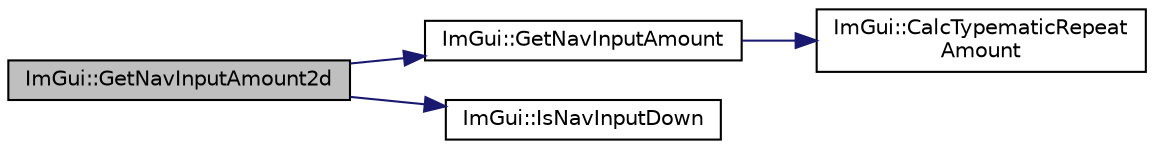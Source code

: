 digraph "ImGui::GetNavInputAmount2d"
{
 // LATEX_PDF_SIZE
  edge [fontname="Helvetica",fontsize="10",labelfontname="Helvetica",labelfontsize="10"];
  node [fontname="Helvetica",fontsize="10",shape=record];
  rankdir="LR";
  Node1 [label="ImGui::GetNavInputAmount2d",height=0.2,width=0.4,color="black", fillcolor="grey75", style="filled", fontcolor="black",tooltip=" "];
  Node1 -> Node2 [color="midnightblue",fontsize="10",style="solid"];
  Node2 [label="ImGui::GetNavInputAmount",height=0.2,width=0.4,color="black", fillcolor="white", style="filled",URL="$namespace_im_gui.html#a468ab885f9d3bd81cc7e8c3608c05193",tooltip=" "];
  Node2 -> Node3 [color="midnightblue",fontsize="10",style="solid"];
  Node3 [label="ImGui::CalcTypematicRepeat\lAmount",height=0.2,width=0.4,color="black", fillcolor="white", style="filled",URL="$namespace_im_gui.html#ab9804506fa0fe8823f63eadb3043916f",tooltip=" "];
  Node1 -> Node4 [color="midnightblue",fontsize="10",style="solid"];
  Node4 [label="ImGui::IsNavInputDown",height=0.2,width=0.4,color="black", fillcolor="white", style="filled",URL="$namespace_im_gui.html#a6e17ebbbba6b83702bb1059aee98e420",tooltip=" "];
}

